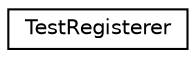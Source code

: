digraph "Graphical Class Hierarchy"
{
 // LATEX_PDF_SIZE
  edge [fontname="Helvetica",fontsize="10",labelfontname="Helvetica",labelfontsize="10"];
  node [fontname="Helvetica",fontsize="10",shape=record];
  rankdir="LR";
  Node0 [label="TestRegisterer",height=0.2,width=0.4,color="black", fillcolor="white", style="filled",URL="$classTestRegisterer.html",tooltip=" "];
}
